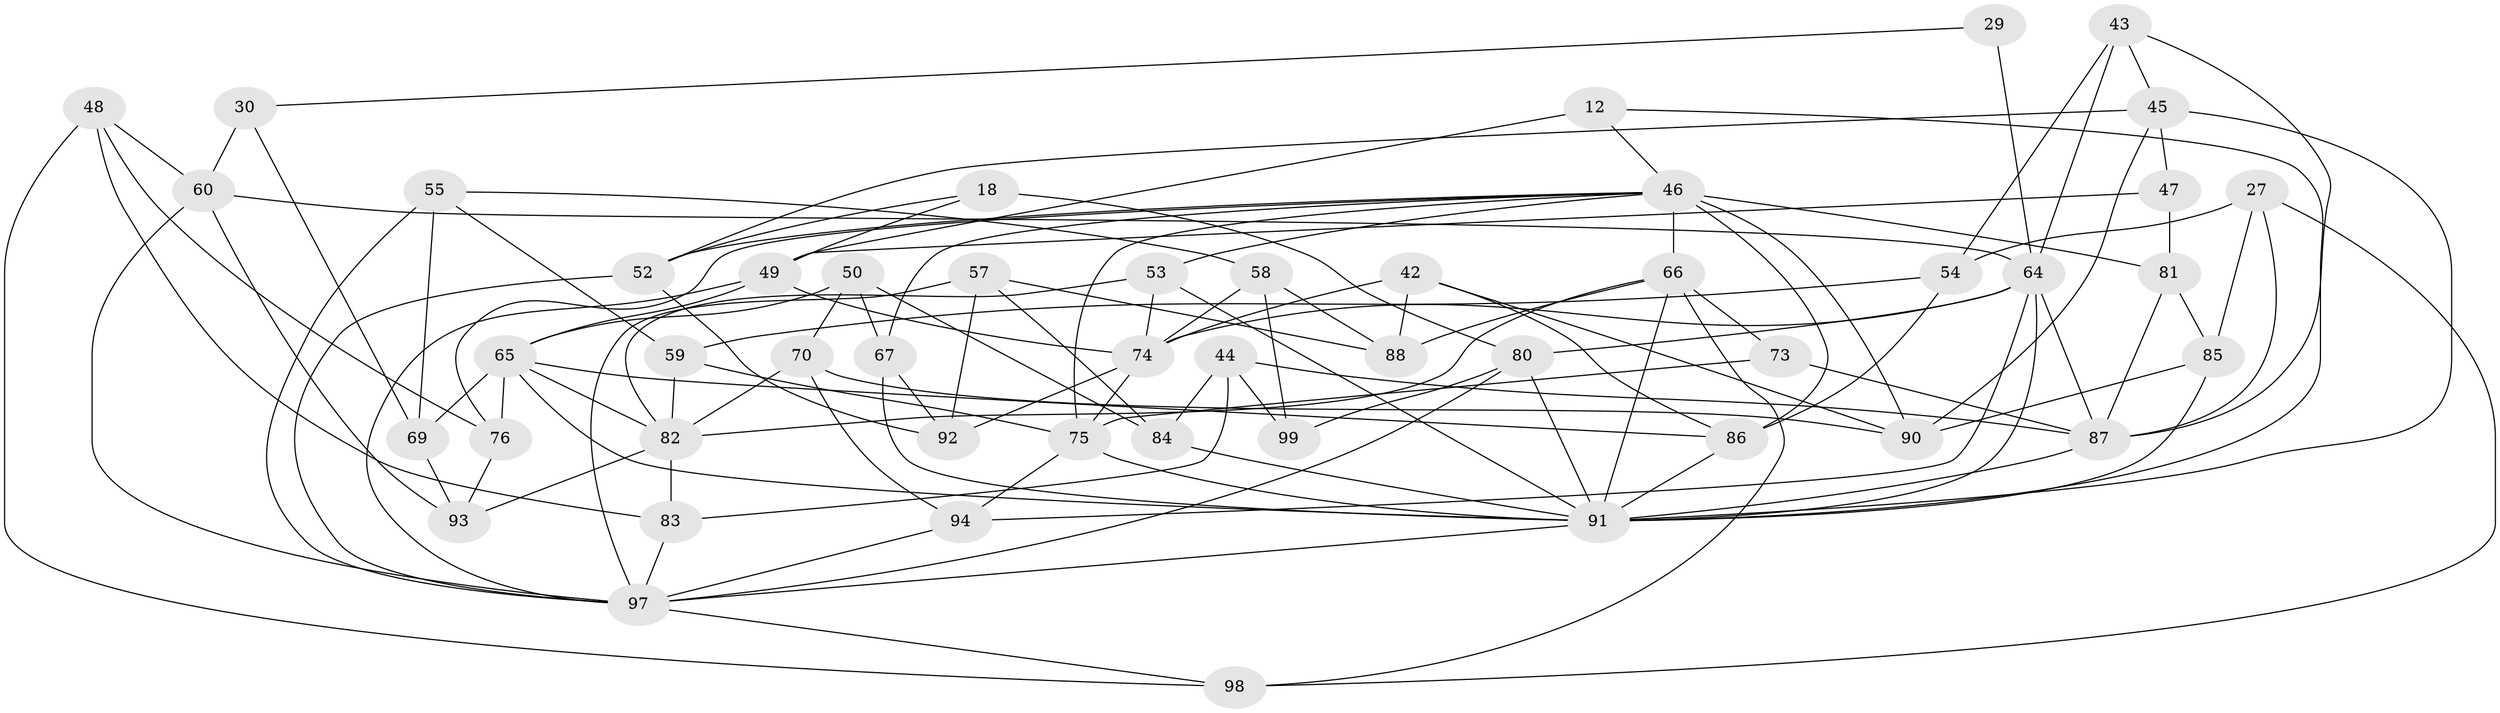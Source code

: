 // original degree distribution, {4: 1.0}
// Generated by graph-tools (version 1.1) at 2025/58/03/09/25 04:58:41]
// undirected, 49 vertices, 119 edges
graph export_dot {
graph [start="1"]
  node [color=gray90,style=filled];
  12;
  18;
  27 [super="+19"];
  29;
  30;
  42;
  43;
  44;
  45 [super="+20"];
  46 [super="+21+33"];
  47;
  48;
  49 [super="+9+23"];
  50;
  52 [super="+39"];
  53;
  54;
  55;
  57;
  58;
  59;
  60 [super="+28"];
  64 [super="+25+35"];
  65 [super="+16"];
  66 [super="+51+63"];
  67;
  69;
  70;
  73;
  74 [super="+56"];
  75 [super="+61+68"];
  76;
  80 [super="+4+78"];
  81 [super="+13"];
  82 [super="+22+31"];
  83;
  84;
  85;
  86 [super="+79+72"];
  87 [super="+36+77"];
  88;
  90 [super="+3"];
  91 [super="+26+62+37+89"];
  92;
  93;
  94;
  97 [super="+6+34+96"];
  98;
  99;
  12 -- 49 [weight=2];
  12 -- 46;
  12 -- 91;
  18 -- 80 [weight=2];
  18 -- 52;
  18 -- 49;
  27 -- 85;
  27 -- 98;
  27 -- 54;
  27 -- 87 [weight=3];
  29 -- 64 [weight=3];
  29 -- 30;
  30 -- 69;
  30 -- 60 [weight=2];
  42 -- 86;
  42 -- 88;
  42 -- 90;
  42 -- 74;
  43 -- 54;
  43 -- 64;
  43 -- 45;
  43 -- 87;
  44 -- 83;
  44 -- 99;
  44 -- 84;
  44 -- 87;
  45 -- 47;
  45 -- 52;
  45 -- 91 [weight=3];
  45 -- 90 [weight=2];
  46 -- 67;
  46 -- 81 [weight=2];
  46 -- 52 [weight=2];
  46 -- 90;
  46 -- 66 [weight=2];
  46 -- 75;
  46 -- 76;
  46 -- 53;
  46 -- 86 [weight=4];
  47 -- 81 [weight=2];
  47 -- 49;
  48 -- 76;
  48 -- 98;
  48 -- 83;
  48 -- 60;
  49 -- 74;
  49 -- 97 [weight=2];
  49 -- 65;
  50 -- 70;
  50 -- 84;
  50 -- 67;
  50 -- 65;
  52 -- 92;
  52 -- 97;
  53 -- 74;
  53 -- 82;
  53 -- 91;
  54 -- 59;
  54 -- 86;
  55 -- 59;
  55 -- 69;
  55 -- 97;
  55 -- 58;
  57 -- 97;
  57 -- 92;
  57 -- 88;
  57 -- 84;
  58 -- 99;
  58 -- 74;
  58 -- 88;
  59 -- 82;
  59 -- 75;
  60 -- 64;
  60 -- 93;
  60 -- 97;
  64 -- 80;
  64 -- 74;
  64 -- 94;
  64 -- 91;
  64 -- 87;
  65 -- 69;
  65 -- 76;
  65 -- 82 [weight=2];
  65 -- 86 [weight=3];
  65 -- 91;
  66 -- 73;
  66 -- 98;
  66 -- 91 [weight=2];
  66 -- 88;
  66 -- 82;
  67 -- 92;
  67 -- 91;
  69 -- 93;
  70 -- 94;
  70 -- 90;
  70 -- 82;
  73 -- 87 [weight=2];
  73 -- 75;
  74 -- 75 [weight=2];
  74 -- 92;
  75 -- 91 [weight=2];
  75 -- 94;
  76 -- 93;
  80 -- 99 [weight=2];
  80 -- 91 [weight=2];
  80 -- 97;
  81 -- 85;
  81 -- 87;
  82 -- 83;
  82 -- 93;
  83 -- 97;
  84 -- 91;
  85 -- 90;
  85 -- 91;
  86 -- 91;
  87 -- 91;
  91 -- 97 [weight=2];
  94 -- 97;
  97 -- 98;
}
